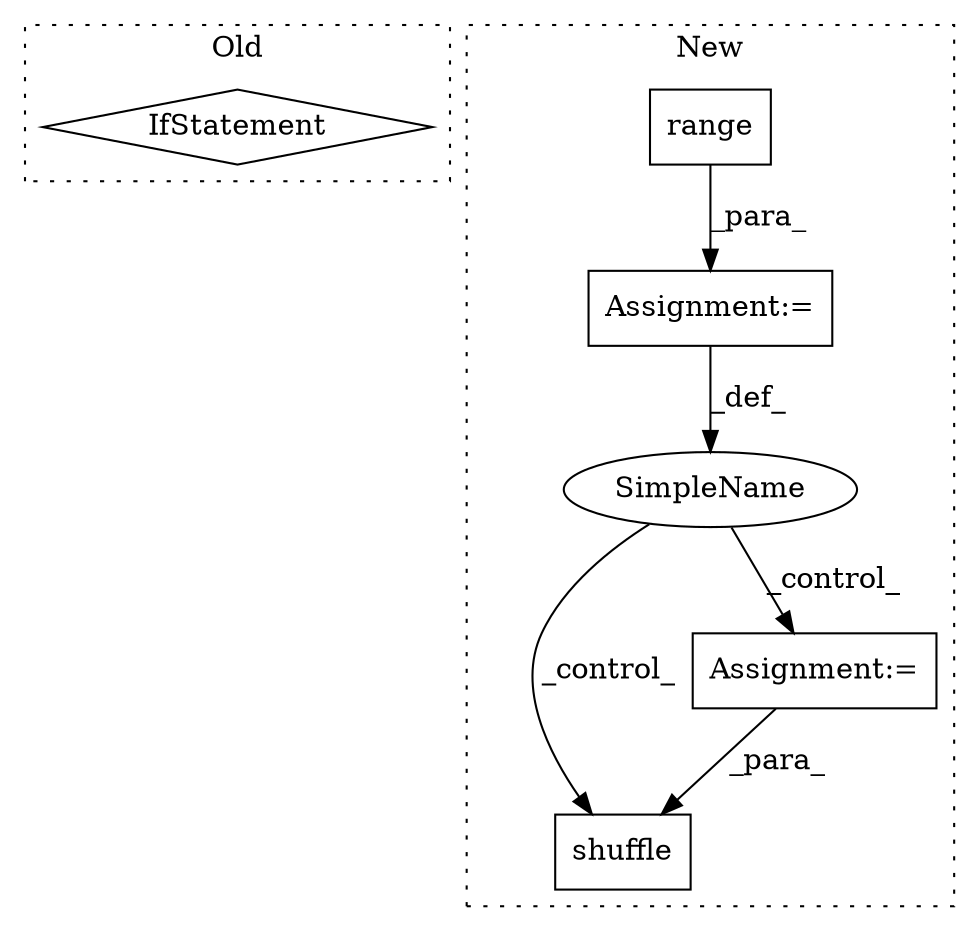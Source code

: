 digraph G {
subgraph cluster0 {
1 [label="IfStatement" a="25" s="17351" l="3" shape="diamond"];
label = "Old";
style="dotted";
}
subgraph cluster1 {
2 [label="shuffle" a="32" s="17753,17766" l="8,1" shape="box"];
3 [label="Assignment:=" a="7" s="17674" l="2" shape="box"];
4 [label="SimpleName" a="42" s="17571" l="8" shape="ellipse"];
5 [label="Assignment:=" a="7" s="17463" l="1" shape="box"];
6 [label="range" a="32" s="17379,17414" l="6,1" shape="box"];
label = "New";
style="dotted";
}
3 -> 2 [label="_para_"];
4 -> 2 [label="_control_"];
4 -> 3 [label="_control_"];
5 -> 4 [label="_def_"];
6 -> 5 [label="_para_"];
}